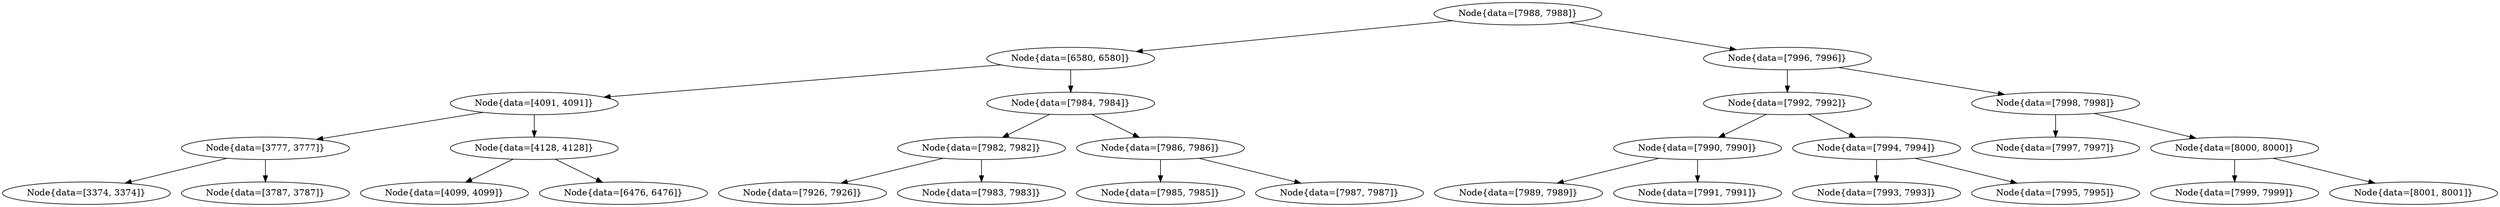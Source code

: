 digraph G{
1449452302 [label="Node{data=[7988, 7988]}"]
1449452302 -> 702446005
702446005 [label="Node{data=[6580, 6580]}"]
702446005 -> 1827974623
1827974623 [label="Node{data=[4091, 4091]}"]
1827974623 -> 1410854990
1410854990 [label="Node{data=[3777, 3777]}"]
1410854990 -> 622462289
622462289 [label="Node{data=[3374, 3374]}"]
1410854990 -> 2136200086
2136200086 [label="Node{data=[3787, 3787]}"]
1827974623 -> 914359286
914359286 [label="Node{data=[4128, 4128]}"]
914359286 -> 1568538856
1568538856 [label="Node{data=[4099, 4099]}"]
914359286 -> 674997915
674997915 [label="Node{data=[6476, 6476]}"]
702446005 -> 1234509673
1234509673 [label="Node{data=[7984, 7984]}"]
1234509673 -> 2143037982
2143037982 [label="Node{data=[7982, 7982]}"]
2143037982 -> 1390943297
1390943297 [label="Node{data=[7926, 7926]}"]
2143037982 -> 663906297
663906297 [label="Node{data=[7983, 7983]}"]
1234509673 -> 1184717365
1184717365 [label="Node{data=[7986, 7986]}"]
1184717365 -> 1492083746
1492083746 [label="Node{data=[7985, 7985]}"]
1184717365 -> 1257726314
1257726314 [label="Node{data=[7987, 7987]}"]
1449452302 -> 2129558114
2129558114 [label="Node{data=[7996, 7996]}"]
2129558114 -> 1376701304
1376701304 [label="Node{data=[7992, 7992]}"]
1376701304 -> 1902340975
1902340975 [label="Node{data=[7990, 7990]}"]
1902340975 -> 15640600
15640600 [label="Node{data=[7989, 7989]}"]
1902340975 -> 232718093
232718093 [label="Node{data=[7991, 7991]}"]
1376701304 -> 690987205
690987205 [label="Node{data=[7994, 7994]}"]
690987205 -> 1132306076
1132306076 [label="Node{data=[7993, 7993]}"]
690987205 -> 916865155
916865155 [label="Node{data=[7995, 7995]}"]
2129558114 -> 1283123149
1283123149 [label="Node{data=[7998, 7998]}"]
1283123149 -> 411520783
411520783 [label="Node{data=[7997, 7997]}"]
1283123149 -> 924953597
924953597 [label="Node{data=[8000, 8000]}"]
924953597 -> 856115138
856115138 [label="Node{data=[7999, 7999]}"]
924953597 -> 685279968
685279968 [label="Node{data=[8001, 8001]}"]
}